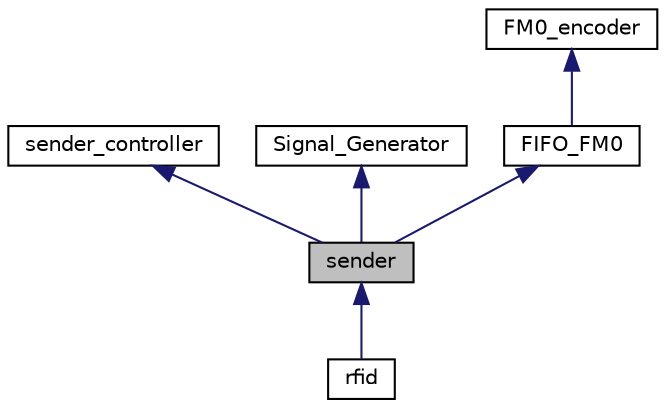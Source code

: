 digraph "sender"
{
 // LATEX_PDF_SIZE
  edge [fontname="Helvetica",fontsize="10",labelfontname="Helvetica",labelfontsize="10"];
  node [fontname="Helvetica",fontsize="10",shape=record];
  Node1 [label="sender",height=0.2,width=0.4,color="black", fillcolor="grey75", style="filled", fontcolor="black",tooltip="Component responsible for encoding packets and sending them to the TAG."];
  Node2 -> Node1 [dir="back",color="midnightblue",fontsize="10",style="solid",fontname="Helvetica"];
  Node2 [label="sender_controller",height=0.2,width=0.4,color="black", fillcolor="white", style="filled",URL="$classsender__controller.html",tooltip="This component controls the state machine in the sender."];
  Node3 -> Node1 [dir="back",color="midnightblue",fontsize="10",style="solid",fontname="Helvetica"];
  Node3 [label="Signal_Generator",height=0.2,width=0.4,color="black", fillcolor="white", style="filled",URL="$class_signal___generator.html",tooltip="This component generates the preamble or framesync flag when requested."];
  Node4 -> Node1 [dir="back",color="midnightblue",fontsize="10",style="solid",fontname="Helvetica"];
  Node4 [label="FIFO_FM0",height=0.2,width=0.4,color="black", fillcolor="white", style="filled",URL="$class_f_i_f_o___f_m0.html",tooltip="Component that integrates the FIFO with the FM0 encoder."];
  Node5 -> Node4 [dir="back",color="midnightblue",fontsize="10",style="solid",fontname="Helvetica"];
  Node5 [label="FM0_encoder",height=0.2,width=0.4,color="black", fillcolor="white", style="filled",URL="$class_f_m0__encoder.html",tooltip="This component encodes the packets received from the NIOS II using FM0 encoding."];
  Node1 -> Node6 [dir="back",color="midnightblue",fontsize="10",style="solid",fontname="Helvetica"];
  Node6 [label="rfid",height=0.2,width=0.4,color="black", fillcolor="white", style="filled",URL="$classrfid.html",tooltip="Project top level, instantiates the sender, receiver and Avalon Interface."];
}
